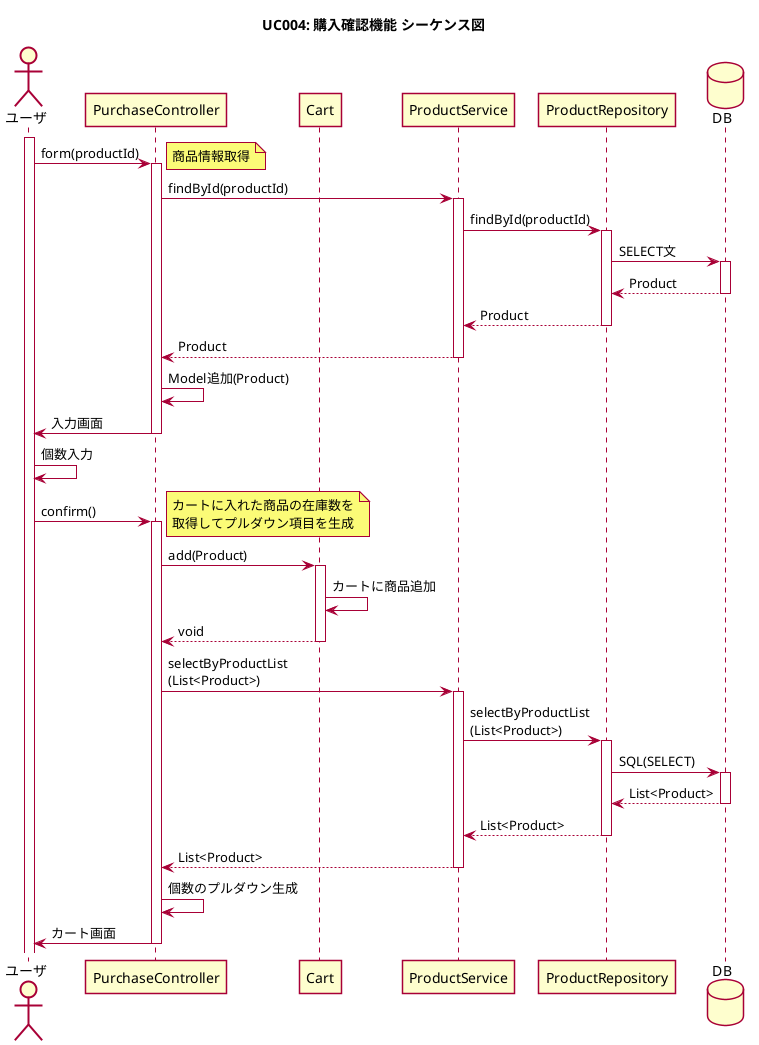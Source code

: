@startuml
skin rose
title UC004: 購入確認機能 シーケンス図
skinparam shadowing false
actor "ユーザ" as user
activate user
participant "PurchaseController" as ctrl
' participant "PurchaseForm" as form
participant "Cart" as cart
participant "ProductService" as svc
participant "ProductRepository" as repo
database DB as db

' 入力画面
user -> ctrl ++ : form(productId)
note right: 商品情報取得
ctrl -> svc ++ : findById(productId)
svc -> repo ++ : findById(productId)
repo -> db ++ : SELECT文
db --> repo -- : Product
repo --> svc -- : Product
svc --> ctrl -- : Product
' ctrl -> form : エンティティから\nフォームに変換
' ctrl <-- form : PurchaseForm
ctrl -> ctrl : Model追加(Product)
ctrl -> user -- : 入力画面

' 確認画面
user -> user : 個数入力
user -> ctrl ++ : confirm()
note right: カートに入れた商品の在庫数を\n取得してプルダウン項目を生成
ctrl -> cart ++ : add(Product)
cart -> cart : カートに商品追加
ctrl <-- cart -- : void
ctrl -> svc ++ : selectByProductList\n(List<Product>)
svc -> repo ++ : selectByProductList\n(List<Product>)
repo -> db ++ : SQL(SELECT)
repo <-- db -- : List<Product>
svc <-- repo -- : List<Product> 
ctrl <-- svc -- : List<Product>
ctrl -> ctrl : 個数のプルダウン生成
ctrl -> user -- : カート画面

@enduml